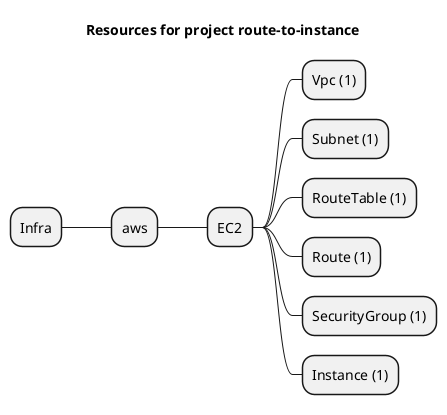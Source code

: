 @startmindmap
title Resources for project route-to-instance
skinparam monochrome true
+ Infra
++ aws
+++ EC2
++++ Vpc (1)
++++ Subnet (1)
++++ RouteTable (1)
++++ Route (1)
++++ SecurityGroup (1)
++++ Instance (1)
@endmindmap